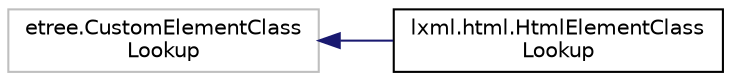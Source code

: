 digraph "Graphical Class Hierarchy"
{
 // LATEX_PDF_SIZE
  edge [fontname="Helvetica",fontsize="10",labelfontname="Helvetica",labelfontsize="10"];
  node [fontname="Helvetica",fontsize="10",shape=record];
  rankdir="LR";
  Node3184 [label="etree.CustomElementClass\lLookup",height=0.2,width=0.4,color="grey75", fillcolor="white", style="filled",tooltip=" "];
  Node3184 -> Node0 [dir="back",color="midnightblue",fontsize="10",style="solid",fontname="Helvetica"];
  Node0 [label="lxml.html.HtmlElementClass\lLookup",height=0.2,width=0.4,color="black", fillcolor="white", style="filled",URL="$classlxml_1_1html_1_1HtmlElementClassLookup.html",tooltip=" "];
}
